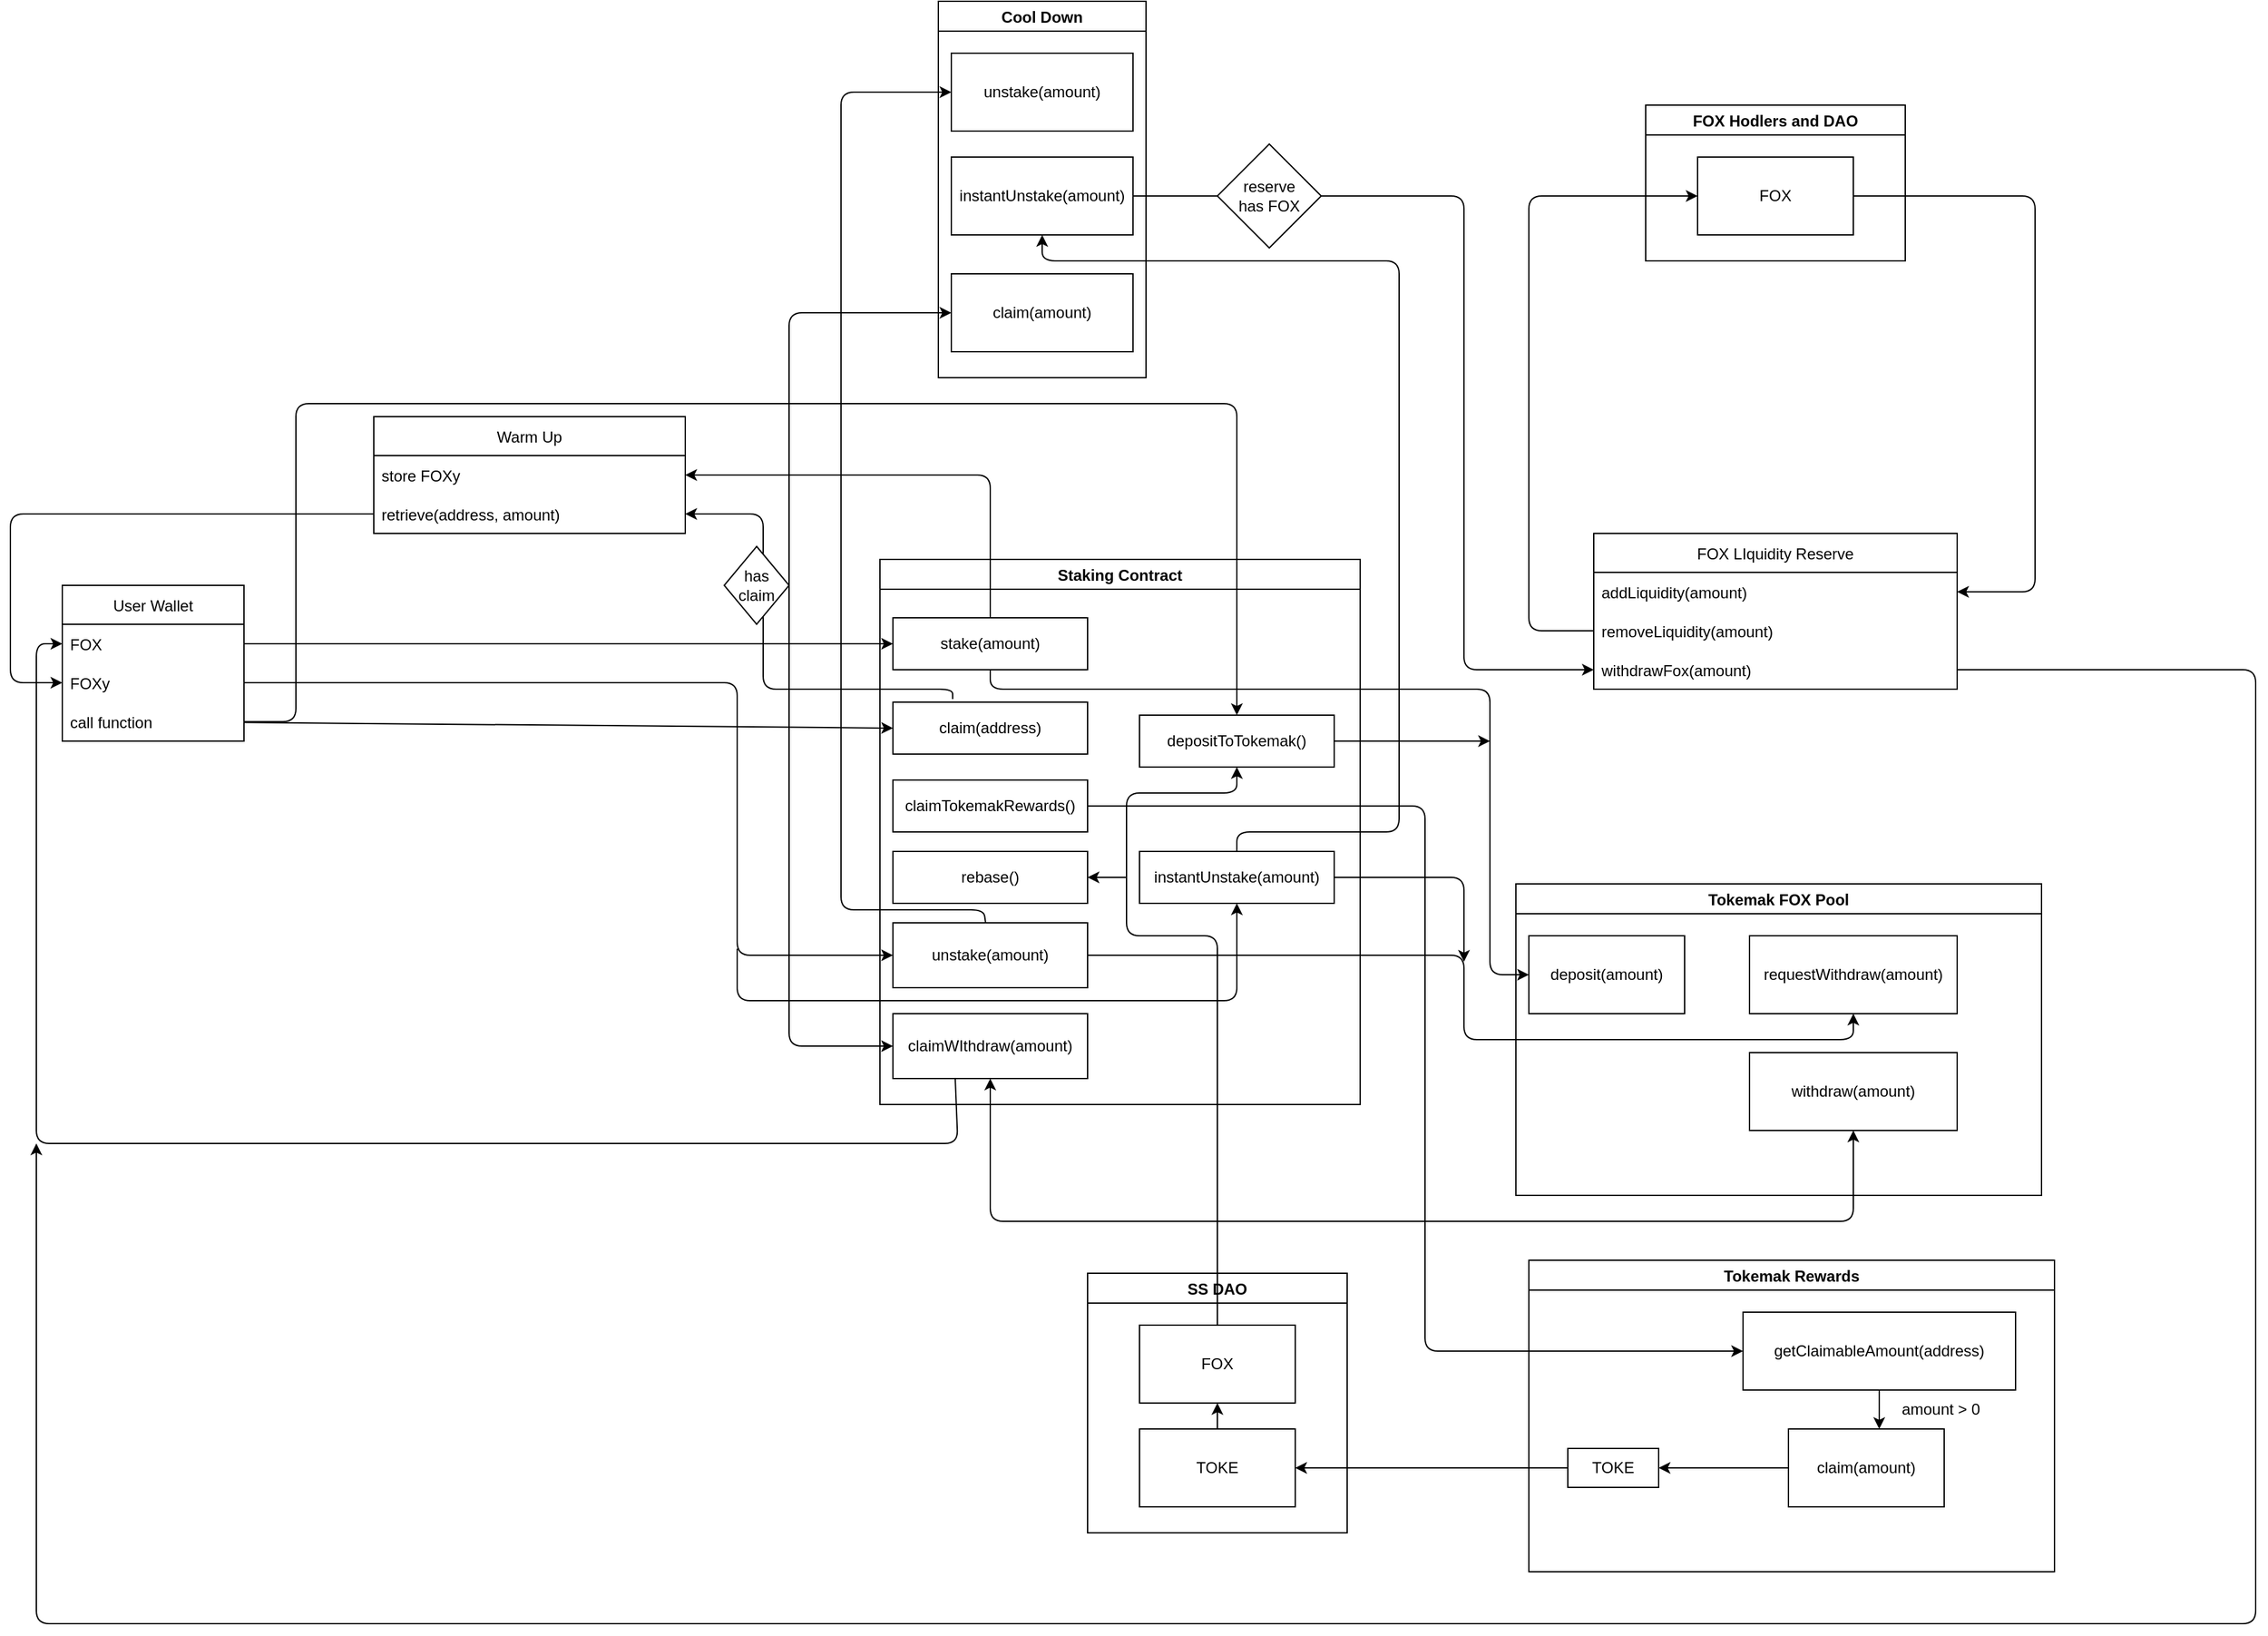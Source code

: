 <mxfile>
    <diagram id="Prs-iqLFo5EUB7_MZxZn" name="Page-1">
        <mxGraphModel dx="2982" dy="2543" grid="1" gridSize="10" guides="1" tooltips="1" connect="1" arrows="1" fold="1" page="1" pageScale="1" pageWidth="850" pageHeight="1100" math="0" shadow="0">
            <root>
                <mxCell id="0"/>
                <mxCell id="1" parent="0"/>
                <mxCell id="2" value="Staking Contract" style="swimlane;" parent="1" vertex="1">
                    <mxGeometry x="380" y="20" width="370" height="420" as="geometry"/>
                </mxCell>
                <mxCell id="3" value="stake(amount)" style="rounded=0;whiteSpace=wrap;html=1;" parent="2" vertex="1">
                    <mxGeometry x="10" y="45" width="150" height="40" as="geometry"/>
                </mxCell>
                <mxCell id="4" value="claim(address)" style="rounded=0;whiteSpace=wrap;html=1;" parent="2" vertex="1">
                    <mxGeometry x="10" y="110" width="150" height="40" as="geometry"/>
                </mxCell>
                <mxCell id="6" value="claimTokemakRewards()" style="rounded=0;whiteSpace=wrap;html=1;" parent="2" vertex="1">
                    <mxGeometry x="10" y="170" width="150" height="40" as="geometry"/>
                </mxCell>
                <mxCell id="7" value="rebase()" style="rounded=0;whiteSpace=wrap;html=1;" parent="2" vertex="1">
                    <mxGeometry x="10" y="225" width="150" height="40" as="geometry"/>
                </mxCell>
                <mxCell id="9" value="unstake(amount)" style="rounded=0;whiteSpace=wrap;html=1;" parent="2" vertex="1">
                    <mxGeometry x="10" y="280" width="150" height="50" as="geometry"/>
                </mxCell>
                <mxCell id="10" value="depositToTokemak()" style="rounded=0;whiteSpace=wrap;html=1;" parent="2" vertex="1">
                    <mxGeometry x="200" y="120" width="150" height="40" as="geometry"/>
                </mxCell>
                <mxCell id="51" value="instantUnstake(amount)" style="rounded=0;whiteSpace=wrap;html=1;" parent="2" vertex="1">
                    <mxGeometry x="200" y="225" width="150" height="40" as="geometry"/>
                </mxCell>
                <mxCell id="52" value="claimWIthdraw(amount)" style="rounded=0;whiteSpace=wrap;html=1;" parent="2" vertex="1">
                    <mxGeometry x="10" y="350" width="150" height="50" as="geometry"/>
                </mxCell>
                <mxCell id="78" value="" style="endArrow=classic;html=1;entryX=0.5;entryY=1;entryDx=0;entryDy=0;" parent="2" target="51" edge="1">
                    <mxGeometry width="50" height="50" relative="1" as="geometry">
                        <mxPoint x="-110" y="300" as="sourcePoint"/>
                        <mxPoint x="260" y="240" as="targetPoint"/>
                        <Array as="points">
                            <mxPoint x="-110" y="340"/>
                            <mxPoint x="275" y="340"/>
                        </Array>
                    </mxGeometry>
                </mxCell>
                <mxCell id="12" value="User Wallet" style="swimlane;fontStyle=0;childLayout=stackLayout;horizontal=1;startSize=30;horizontalStack=0;resizeParent=1;resizeParentMax=0;resizeLast=0;collapsible=1;marginBottom=0;" parent="1" vertex="1">
                    <mxGeometry x="-250" y="40" width="140" height="120" as="geometry">
                        <mxRectangle x="-300" y="325" width="70" height="30" as="alternateBounds"/>
                    </mxGeometry>
                </mxCell>
                <mxCell id="13" value="FOX" style="text;strokeColor=none;fillColor=none;align=left;verticalAlign=middle;spacingLeft=4;spacingRight=4;overflow=hidden;points=[[0,0.5],[1,0.5]];portConstraint=eastwest;rotatable=0;" parent="12" vertex="1">
                    <mxGeometry y="30" width="140" height="30" as="geometry"/>
                </mxCell>
                <mxCell id="14" value="FOXy" style="text;strokeColor=none;fillColor=none;align=left;verticalAlign=middle;spacingLeft=4;spacingRight=4;overflow=hidden;points=[[0,0.5],[1,0.5]];portConstraint=eastwest;rotatable=0;" parent="12" vertex="1">
                    <mxGeometry y="60" width="140" height="30" as="geometry"/>
                </mxCell>
                <mxCell id="15" value="call function" style="text;strokeColor=none;fillColor=none;align=left;verticalAlign=middle;spacingLeft=4;spacingRight=4;overflow=hidden;points=[[0,0.5],[1,0.5]];portConstraint=eastwest;rotatable=0;" parent="12" vertex="1">
                    <mxGeometry y="90" width="140" height="30" as="geometry"/>
                </mxCell>
                <mxCell id="16" value="Cool Down" style="swimlane;" parent="1" vertex="1">
                    <mxGeometry x="425" y="-410" width="160" height="290" as="geometry"/>
                </mxCell>
                <mxCell id="17" value="unstake(amount)" style="rounded=0;whiteSpace=wrap;html=1;" parent="16" vertex="1">
                    <mxGeometry x="10" y="40" width="140" height="60" as="geometry"/>
                </mxCell>
                <mxCell id="18" value="instantUnstake(amount)" style="rounded=0;whiteSpace=wrap;html=1;" parent="16" vertex="1">
                    <mxGeometry x="10" y="120" width="140" height="60" as="geometry"/>
                </mxCell>
                <mxCell id="19" value="claim(amount)" style="rounded=0;whiteSpace=wrap;html=1;" parent="16" vertex="1">
                    <mxGeometry x="10" y="210" width="140" height="60" as="geometry"/>
                </mxCell>
                <mxCell id="22" value="Tokemak Rewards" style="swimlane;" parent="1" vertex="1">
                    <mxGeometry x="880" y="560" width="405" height="240" as="geometry"/>
                </mxCell>
                <mxCell id="23" style="edgeStyle=none;html=1;exitX=0;exitY=0.5;exitDx=0;exitDy=0;entryX=1;entryY=0.5;entryDx=0;entryDy=0;" parent="22" source="24" target="27" edge="1">
                    <mxGeometry relative="1" as="geometry"/>
                </mxCell>
                <mxCell id="24" value="claim(amount)" style="rounded=0;whiteSpace=wrap;html=1;" parent="22" vertex="1">
                    <mxGeometry x="200" y="130" width="120" height="60" as="geometry"/>
                </mxCell>
                <mxCell id="25" style="edgeStyle=none;html=1;entryX=0.583;entryY=0;entryDx=0;entryDy=0;entryPerimeter=0;" parent="22" source="26" target="24" edge="1">
                    <mxGeometry relative="1" as="geometry"/>
                </mxCell>
                <mxCell id="26" value="getClaimableAmount(address)" style="rounded=0;whiteSpace=wrap;html=1;" parent="22" vertex="1">
                    <mxGeometry x="165" y="40" width="210" height="60" as="geometry"/>
                </mxCell>
                <mxCell id="27" value="TOKE" style="rounded=0;whiteSpace=wrap;html=1;" parent="22" vertex="1">
                    <mxGeometry x="30" y="145" width="70" height="30" as="geometry"/>
                </mxCell>
                <mxCell id="28" value="amount &amp;gt; 0" style="text;html=1;strokeColor=none;fillColor=none;align=center;verticalAlign=middle;whiteSpace=wrap;rounded=0;" parent="22" vertex="1">
                    <mxGeometry x="275" y="100" width="85" height="30" as="geometry"/>
                </mxCell>
                <mxCell id="29" value="FOX LIquidity Reserve" style="swimlane;fontStyle=0;childLayout=stackLayout;horizontal=1;startSize=30;horizontalStack=0;resizeParent=1;resizeParentMax=0;resizeLast=0;collapsible=1;marginBottom=0;" parent="1" vertex="1">
                    <mxGeometry x="930" width="280" height="120" as="geometry"/>
                </mxCell>
                <mxCell id="30" value="addLiquidity(amount)" style="text;strokeColor=none;fillColor=none;align=left;verticalAlign=middle;spacingLeft=4;spacingRight=4;overflow=hidden;points=[[0,0.5],[1,0.5]];portConstraint=eastwest;rotatable=0;" parent="29" vertex="1">
                    <mxGeometry y="30" width="280" height="30" as="geometry"/>
                </mxCell>
                <mxCell id="31" value="removeLiquidity(amount)" style="text;strokeColor=none;fillColor=none;align=left;verticalAlign=middle;spacingLeft=4;spacingRight=4;overflow=hidden;points=[[0,0.5],[1,0.5]];portConstraint=eastwest;rotatable=0;" parent="29" vertex="1">
                    <mxGeometry y="60" width="280" height="30" as="geometry"/>
                </mxCell>
                <mxCell id="32" value="withdrawFox(amount)" style="text;strokeColor=none;fillColor=none;align=left;verticalAlign=middle;spacingLeft=4;spacingRight=4;overflow=hidden;points=[[0,0.5],[1,0.5]];portConstraint=eastwest;rotatable=0;" parent="29" vertex="1">
                    <mxGeometry y="90" width="280" height="30" as="geometry"/>
                </mxCell>
                <mxCell id="33" value="Tokemak FOX Pool" style="swimlane;" parent="1" vertex="1">
                    <mxGeometry x="870" y="270" width="405" height="240" as="geometry"/>
                </mxCell>
                <mxCell id="34" value="deposit(amount)" style="rounded=0;whiteSpace=wrap;html=1;" parent="33" vertex="1">
                    <mxGeometry x="10" y="40" width="120" height="60" as="geometry"/>
                </mxCell>
                <mxCell id="35" value="requestWithdraw(amount)" style="rounded=0;whiteSpace=wrap;html=1;" parent="33" vertex="1">
                    <mxGeometry x="180" y="40" width="160" height="60" as="geometry"/>
                </mxCell>
                <mxCell id="37" value="withdraw(amount)" style="rounded=0;whiteSpace=wrap;html=1;" parent="33" vertex="1">
                    <mxGeometry x="180" y="130" width="160" height="60" as="geometry"/>
                </mxCell>
                <mxCell id="39" value="Warm Up" style="swimlane;fontStyle=0;childLayout=stackLayout;horizontal=1;startSize=30;horizontalStack=0;resizeParent=1;resizeParentMax=0;resizeLast=0;collapsible=1;marginBottom=0;" parent="1" vertex="1">
                    <mxGeometry x="-10" y="-90" width="240" height="90" as="geometry"/>
                </mxCell>
                <mxCell id="40" value="store FOXy" style="text;strokeColor=none;fillColor=none;align=left;verticalAlign=middle;spacingLeft=4;spacingRight=4;overflow=hidden;points=[[0,0.5],[1,0.5]];portConstraint=eastwest;rotatable=0;" parent="39" vertex="1">
                    <mxGeometry y="30" width="240" height="30" as="geometry"/>
                </mxCell>
                <mxCell id="41" value="retrieve(address, amount)" style="text;strokeColor=none;fillColor=none;align=left;verticalAlign=middle;spacingLeft=4;spacingRight=4;overflow=hidden;points=[[0,0.5],[1,0.5]];portConstraint=eastwest;rotatable=0;" parent="39" vertex="1">
                    <mxGeometry y="60" width="240" height="30" as="geometry"/>
                </mxCell>
                <mxCell id="42" value="FOX Hodlers and DAO" style="swimlane;" parent="1" vertex="1">
                    <mxGeometry x="970" y="-330" width="200" height="120" as="geometry"/>
                </mxCell>
                <mxCell id="43" value="FOX" style="rounded=0;whiteSpace=wrap;html=1;" parent="42" vertex="1">
                    <mxGeometry x="40" y="40" width="120" height="60" as="geometry"/>
                </mxCell>
                <mxCell id="44" style="edgeStyle=none;html=1;entryX=0;entryY=0.5;entryDx=0;entryDy=0;" parent="1" source="13" target="3" edge="1">
                    <mxGeometry relative="1" as="geometry"/>
                </mxCell>
                <mxCell id="45" style="edgeStyle=none;html=1;entryX=1;entryY=0.5;entryDx=0;entryDy=0;" parent="1" source="43" target="30" edge="1">
                    <mxGeometry relative="1" as="geometry">
                        <Array as="points">
                            <mxPoint x="1270" y="-260"/>
                            <mxPoint x="1270" y="45"/>
                        </Array>
                    </mxGeometry>
                </mxCell>
                <mxCell id="46" style="edgeStyle=none;html=1;entryX=0;entryY=0.5;entryDx=0;entryDy=0;" parent="1" source="31" target="43" edge="1">
                    <mxGeometry relative="1" as="geometry">
                        <Array as="points">
                            <mxPoint x="880" y="75"/>
                            <mxPoint x="880" y="-260"/>
                        </Array>
                    </mxGeometry>
                </mxCell>
                <mxCell id="47" value="SS DAO" style="swimlane;" parent="1" vertex="1">
                    <mxGeometry x="540" y="570" width="200" height="200" as="geometry">
                        <mxRectangle x="540" y="570" width="80" height="23" as="alternateBounds"/>
                    </mxGeometry>
                </mxCell>
                <mxCell id="48" value="FOX" style="rounded=0;whiteSpace=wrap;html=1;" parent="47" vertex="1">
                    <mxGeometry x="40" y="40" width="120" height="60" as="geometry"/>
                </mxCell>
                <mxCell id="49" style="edgeStyle=none;html=1;exitX=0.5;exitY=0;exitDx=0;exitDy=0;entryX=0.5;entryY=1;entryDx=0;entryDy=0;" parent="47" source="50" target="48" edge="1">
                    <mxGeometry relative="1" as="geometry"/>
                </mxCell>
                <mxCell id="50" value="TOKE" style="rounded=0;whiteSpace=wrap;html=1;" parent="47" vertex="1">
                    <mxGeometry x="40" y="120" width="120" height="60" as="geometry"/>
                </mxCell>
                <mxCell id="53" style="edgeStyle=none;html=1;entryX=1;entryY=0.5;entryDx=0;entryDy=0;" parent="1" source="3" target="40" edge="1">
                    <mxGeometry relative="1" as="geometry">
                        <Array as="points">
                            <mxPoint x="465" y="-45"/>
                        </Array>
                    </mxGeometry>
                </mxCell>
                <mxCell id="54" style="edgeStyle=none;html=1;entryX=0;entryY=0.5;entryDx=0;entryDy=0;exitX=1;exitY=0.5;exitDx=0;exitDy=0;" parent="1" source="14" target="9" edge="1">
                    <mxGeometry relative="1" as="geometry">
                        <Array as="points">
                            <mxPoint x="270" y="115"/>
                            <mxPoint x="270" y="325"/>
                        </Array>
                    </mxGeometry>
                </mxCell>
                <mxCell id="55" style="edgeStyle=none;html=1;entryX=0;entryY=0.5;entryDx=0;entryDy=0;exitX=0.5;exitY=1;exitDx=0;exitDy=0;" parent="1" source="3" target="34" edge="1">
                    <mxGeometry relative="1" as="geometry">
                        <Array as="points">
                            <mxPoint x="465" y="120"/>
                            <mxPoint x="560" y="120"/>
                            <mxPoint x="850" y="120"/>
                            <mxPoint x="850" y="340"/>
                        </Array>
                    </mxGeometry>
                </mxCell>
                <mxCell id="56" style="edgeStyle=none;html=1;entryX=0;entryY=0.5;entryDx=0;entryDy=0;" parent="1" source="9" target="17" edge="1">
                    <mxGeometry relative="1" as="geometry">
                        <mxPoint x="330" y="-340" as="targetPoint"/>
                        <Array as="points">
                            <mxPoint x="460" y="290"/>
                            <mxPoint x="350" y="290"/>
                            <mxPoint x="350" y="-340"/>
                        </Array>
                    </mxGeometry>
                </mxCell>
                <mxCell id="69" style="edgeStyle=none;html=1;entryX=0;entryY=0.5;entryDx=0;entryDy=0;" parent="1" source="20" target="32" edge="1">
                    <mxGeometry relative="1" as="geometry">
                        <Array as="points">
                            <mxPoint x="830" y="-260"/>
                            <mxPoint x="830" y="105"/>
                        </Array>
                    </mxGeometry>
                </mxCell>
                <mxCell id="20" value="reserve&lt;br&gt;has FOX" style="rhombus;whiteSpace=wrap;html=1;" parent="1" vertex="1">
                    <mxGeometry x="640" y="-300" width="80" height="80" as="geometry"/>
                </mxCell>
                <mxCell id="21" value="" style="edgeStyle=none;html=1;entryX=0;entryY=0.5;entryDx=0;entryDy=0;exitX=1;exitY=0.5;exitDx=0;exitDy=0;endArrow=none;" parent="1" source="18" target="20" edge="1">
                    <mxGeometry relative="1" as="geometry">
                        <mxPoint x="70" y="430" as="sourcePoint"/>
                        <mxPoint x="460" y="435" as="targetPoint"/>
                        <Array as="points"/>
                    </mxGeometry>
                </mxCell>
                <mxCell id="58" style="edgeStyle=none;html=1;entryX=0.5;entryY=1;entryDx=0;entryDy=0;" parent="1" source="9" target="35" edge="1">
                    <mxGeometry relative="1" as="geometry">
                        <Array as="points">
                            <mxPoint x="560" y="325"/>
                            <mxPoint x="830" y="325"/>
                            <mxPoint x="830" y="390"/>
                            <mxPoint x="1030" y="390"/>
                            <mxPoint x="1130" y="390"/>
                        </Array>
                    </mxGeometry>
                </mxCell>
                <mxCell id="64" value="" style="endArrow=classic;startArrow=classic;html=1;exitX=0;exitY=0.5;exitDx=0;exitDy=0;entryX=0;entryY=0.5;entryDx=0;entryDy=0;" parent="1" source="52" target="19" edge="1">
                    <mxGeometry width="50" height="50" relative="1" as="geometry">
                        <mxPoint x="520" y="100" as="sourcePoint"/>
                        <mxPoint x="570" y="50" as="targetPoint"/>
                        <Array as="points">
                            <mxPoint x="310" y="395"/>
                            <mxPoint x="310" y="-170"/>
                        </Array>
                    </mxGeometry>
                </mxCell>
                <mxCell id="65" value="" style="endArrow=classic;startArrow=classic;html=1;exitX=0.5;exitY=1;exitDx=0;exitDy=0;entryX=0.5;entryY=1;entryDx=0;entryDy=0;" parent="1" source="52" target="37" edge="1">
                    <mxGeometry width="50" height="50" relative="1" as="geometry">
                        <mxPoint x="520" y="100" as="sourcePoint"/>
                        <mxPoint x="570" y="50" as="targetPoint"/>
                        <Array as="points">
                            <mxPoint x="465" y="530"/>
                            <mxPoint x="1130" y="530"/>
                        </Array>
                    </mxGeometry>
                </mxCell>
                <mxCell id="66" style="edgeStyle=none;html=1;entryX=1;entryY=0.5;entryDx=0;entryDy=0;exitX=0.307;exitY=-0.06;exitDx=0;exitDy=0;exitPerimeter=0;" parent="1" source="4" target="41" edge="1">
                    <mxGeometry relative="1" as="geometry">
                        <Array as="points">
                            <mxPoint x="436" y="120"/>
                            <mxPoint x="290" y="120"/>
                            <mxPoint x="290" y="-15"/>
                        </Array>
                    </mxGeometry>
                </mxCell>
                <mxCell id="67" style="edgeStyle=none;html=1;entryX=0;entryY=0.5;entryDx=0;entryDy=0;" parent="1" source="41" target="14" edge="1">
                    <mxGeometry relative="1" as="geometry">
                        <Array as="points">
                            <mxPoint x="-290" y="-15"/>
                            <mxPoint x="-290" y="115"/>
                        </Array>
                    </mxGeometry>
                </mxCell>
                <mxCell id="68" style="edgeStyle=none;html=1;entryX=0;entryY=0.5;entryDx=0;entryDy=0;" parent="1" source="6" target="26" edge="1">
                    <mxGeometry relative="1" as="geometry">
                        <mxPoint x="570" y="210" as="targetPoint"/>
                        <Array as="points">
                            <mxPoint x="800" y="210"/>
                            <mxPoint x="800" y="630"/>
                        </Array>
                    </mxGeometry>
                </mxCell>
                <mxCell id="71" style="edgeStyle=none;html=1;entryX=1;entryY=0.5;entryDx=0;entryDy=0;" parent="1" source="27" target="50" edge="1">
                    <mxGeometry relative="1" as="geometry"/>
                </mxCell>
                <mxCell id="72" style="edgeStyle=none;html=1;entryX=0.5;entryY=1;entryDx=0;entryDy=0;" parent="1" source="48" target="10" edge="1">
                    <mxGeometry relative="1" as="geometry">
                        <Array as="points">
                            <mxPoint x="640" y="310"/>
                            <mxPoint x="570" y="310"/>
                            <mxPoint x="570" y="200"/>
                            <mxPoint x="655" y="200"/>
                        </Array>
                        <mxPoint x="560" y="190" as="targetPoint"/>
                    </mxGeometry>
                </mxCell>
                <mxCell id="73" value="has&lt;br&gt;claim" style="rhombus;whiteSpace=wrap;html=1;" parent="1" vertex="1">
                    <mxGeometry x="260" y="10" width="50" height="60" as="geometry"/>
                </mxCell>
                <mxCell id="74" style="edgeStyle=none;html=1;entryX=0.5;entryY=1;entryDx=0;entryDy=0;" parent="1" source="51" target="18" edge="1">
                    <mxGeometry relative="1" as="geometry">
                        <mxPoint x="440" y="-250" as="targetPoint"/>
                        <Array as="points">
                            <mxPoint x="655" y="230"/>
                            <mxPoint x="780" y="230"/>
                            <mxPoint x="780" y="-210"/>
                            <mxPoint x="505" y="-210"/>
                        </Array>
                    </mxGeometry>
                </mxCell>
                <mxCell id="75" style="edgeStyle=none;html=1;exitX=1;exitY=0.5;exitDx=0;exitDy=0;entryX=0.5;entryY=0;entryDx=0;entryDy=0;" parent="1" source="15" target="10" edge="1">
                    <mxGeometry relative="1" as="geometry">
                        <Array as="points">
                            <mxPoint x="-70" y="145"/>
                            <mxPoint x="-70" y="-100"/>
                            <mxPoint x="655" y="-100"/>
                        </Array>
                    </mxGeometry>
                </mxCell>
                <mxCell id="76" style="edgeStyle=none;html=1;" parent="1" source="10" edge="1">
                    <mxGeometry relative="1" as="geometry">
                        <mxPoint x="850" y="160" as="targetPoint"/>
                    </mxGeometry>
                </mxCell>
                <mxCell id="77" style="edgeStyle=none;html=1;" parent="1" source="32" edge="1">
                    <mxGeometry relative="1" as="geometry">
                        <mxPoint x="-270" y="470" as="targetPoint"/>
                        <Array as="points">
                            <mxPoint x="1440" y="105"/>
                            <mxPoint x="1440" y="840"/>
                            <mxPoint x="-270" y="840"/>
                        </Array>
                    </mxGeometry>
                </mxCell>
                <mxCell id="83" style="edgeStyle=none;html=1;" parent="1" source="51" edge="1">
                    <mxGeometry relative="1" as="geometry">
                        <mxPoint x="830" y="330" as="targetPoint"/>
                        <Array as="points">
                            <mxPoint x="830" y="265"/>
                        </Array>
                    </mxGeometry>
                </mxCell>
                <mxCell id="85" style="edgeStyle=none;html=1;entryX=0;entryY=0.5;entryDx=0;entryDy=0;exitX=0.32;exitY=0.992;exitDx=0;exitDy=0;exitPerimeter=0;" parent="1" source="52" target="13" edge="1">
                    <mxGeometry relative="1" as="geometry">
                        <Array as="points">
                            <mxPoint x="440" y="470"/>
                            <mxPoint x="-270" y="470"/>
                            <mxPoint x="-270" y="85"/>
                        </Array>
                    </mxGeometry>
                </mxCell>
                <mxCell id="87" style="edgeStyle=none;html=1;entryX=0;entryY=0.5;entryDx=0;entryDy=0;" parent="1" source="15" target="4" edge="1">
                    <mxGeometry relative="1" as="geometry">
                        <mxPoint x="180" y="190" as="targetPoint"/>
                    </mxGeometry>
                </mxCell>
                <mxCell id="88" value="" style="endArrow=classic;html=1;entryX=1;entryY=0.5;entryDx=0;entryDy=0;" edge="1" parent="1" target="7">
                    <mxGeometry width="50" height="50" relative="1" as="geometry">
                        <mxPoint x="570" y="265" as="sourcePoint"/>
                        <mxPoint x="490" y="130" as="targetPoint"/>
                    </mxGeometry>
                </mxCell>
            </root>
        </mxGraphModel>
    </diagram>
</mxfile>